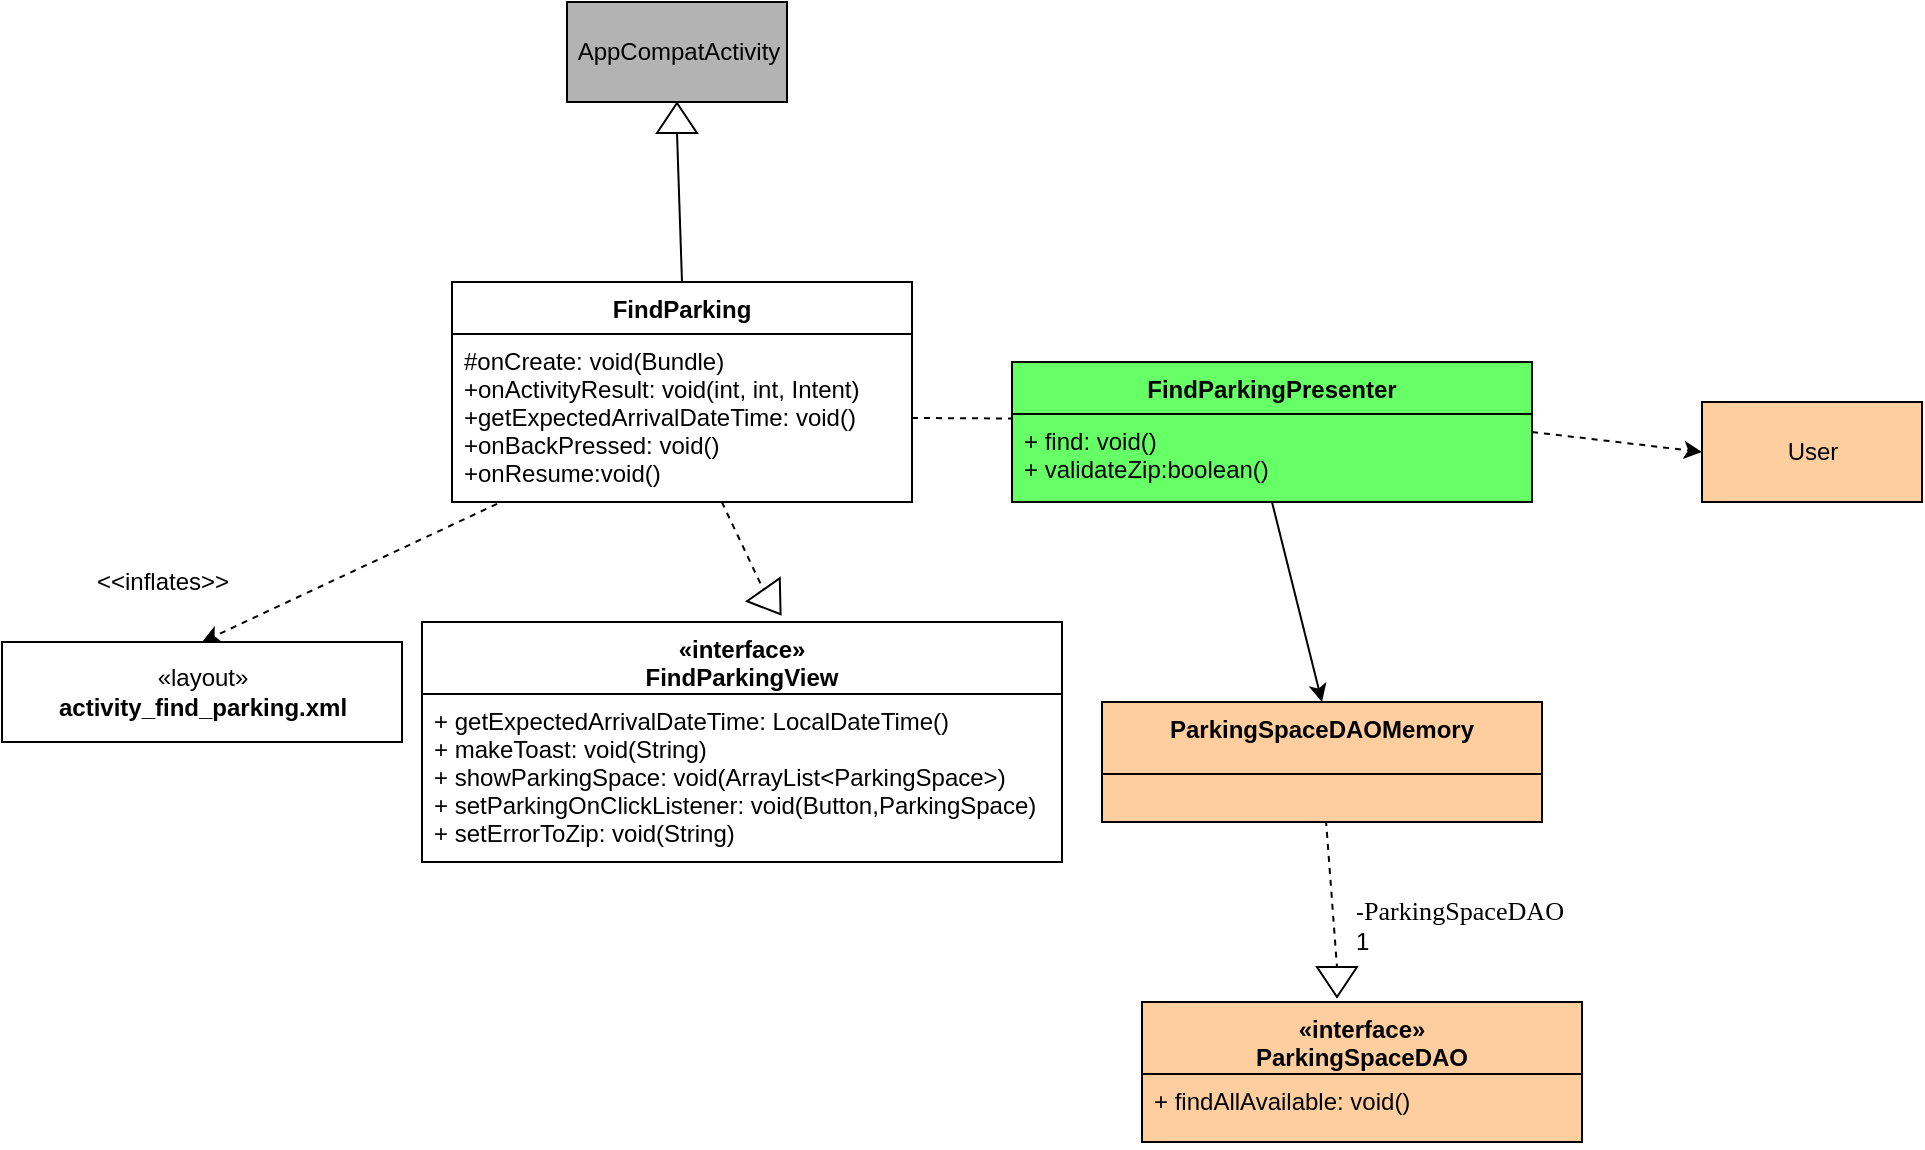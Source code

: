 <mxfile version="13.0.3" type="device"><diagram id="t9QkyTuk9QILZ_blIMee" name="Page-1"><mxGraphModel dx="387" dy="678" grid="1" gridSize="10" guides="1" tooltips="1" connect="1" arrows="1" fold="1" page="1" pageScale="1" pageWidth="850" pageHeight="1100" math="0" shadow="0"><root><mxCell id="0"/><mxCell id="1" parent="0"/><mxCell id="jpfsLpK8PsV2l8nHtsHP-1" value="AppCompatActivity" style="html=1;fillColor=#B3B3B3;strokeColor=#000000;" vertex="1" parent="1"><mxGeometry x="432.5" y="660" width="110" height="50" as="geometry"/></mxCell><mxCell id="jpfsLpK8PsV2l8nHtsHP-2" value="" style="triangle;whiteSpace=wrap;html=1;strokeColor=#000000;fillColor=#FFFFFF;rotation=-90;" vertex="1" parent="1"><mxGeometry x="480" y="708" width="15" height="20" as="geometry"/></mxCell><mxCell id="jpfsLpK8PsV2l8nHtsHP-3" value="" style="endArrow=none;html=1;entryX=0;entryY=0.5;entryDx=0;entryDy=0;exitX=0.5;exitY=0;exitDx=0;exitDy=0;" edge="1" parent="1" source="jpfsLpK8PsV2l8nHtsHP-9" target="jpfsLpK8PsV2l8nHtsHP-2"><mxGeometry width="50" height="50" relative="1" as="geometry"><mxPoint x="487.5" y="810" as="sourcePoint"/><mxPoint x="522.5" y="760" as="targetPoint"/></mxGeometry></mxCell><mxCell id="jpfsLpK8PsV2l8nHtsHP-4" value="" style="endArrow=classic;html=1;exitX=0.098;exitY=1.011;exitDx=0;exitDy=0;exitPerimeter=0;dashed=1;entryX=0.5;entryY=0;entryDx=0;entryDy=0;" edge="1" parent="1" source="jpfsLpK8PsV2l8nHtsHP-10" target="jpfsLpK8PsV2l8nHtsHP-5"><mxGeometry width="50" height="50" relative="1" as="geometry"><mxPoint x="412.5" y="980" as="sourcePoint"/><mxPoint x="382.5" y="970" as="targetPoint"/></mxGeometry></mxCell><mxCell id="jpfsLpK8PsV2l8nHtsHP-5" value="«layout»&lt;br&gt;&lt;b&gt;activity_find_parking.xml&lt;/b&gt;" style="html=1;strokeColor=#000000;fillColor=#FFFFFF;" vertex="1" parent="1"><mxGeometry x="150" y="980" width="200" height="50" as="geometry"/></mxCell><mxCell id="jpfsLpK8PsV2l8nHtsHP-6" value="" style="triangle;whiteSpace=wrap;html=1;strokeColor=#000000;fillColor=#FFFFFF;rotation=55;" vertex="1" parent="1"><mxGeometry x="527.5" y="950" width="15" height="20" as="geometry"/></mxCell><mxCell id="jpfsLpK8PsV2l8nHtsHP-7" value="" style="endArrow=none;html=1;entryX=0;entryY=0.5;entryDx=0;entryDy=0;dashed=1;" edge="1" parent="1" source="jpfsLpK8PsV2l8nHtsHP-10" target="jpfsLpK8PsV2l8nHtsHP-6"><mxGeometry width="50" height="50" relative="1" as="geometry"><mxPoint x="502.5" y="942.432" as="sourcePoint"/><mxPoint x="532.5" y="950" as="targetPoint"/></mxGeometry></mxCell><mxCell id="jpfsLpK8PsV2l8nHtsHP-8" value="" style="endArrow=classic;html=1;exitX=1;exitY=0.5;exitDx=0;exitDy=0;dashed=1;entryX=0.004;entryY=0.863;entryDx=0;entryDy=0;entryPerimeter=0;" edge="1" parent="1" source="jpfsLpK8PsV2l8nHtsHP-10"><mxGeometry width="50" height="50" relative="1" as="geometry"><mxPoint x="665.68" y="860.004" as="sourcePoint"/><mxPoint x="693.14" y="868.438" as="targetPoint"/></mxGeometry></mxCell><mxCell id="jpfsLpK8PsV2l8nHtsHP-9" value="FindParking" style="swimlane;fontStyle=1;align=center;verticalAlign=top;childLayout=stackLayout;horizontal=1;startSize=26;horizontalStack=0;resizeParent=1;resizeParentMax=0;resizeLast=0;collapsible=1;marginBottom=0;strokeColor=#000000;fillColor=#FFFFFF;" vertex="1" parent="1"><mxGeometry x="375" y="800" width="230" height="110" as="geometry"/></mxCell><mxCell id="jpfsLpK8PsV2l8nHtsHP-10" value="#onCreate: void(Bundle)&#10;+onActivityResult: void(int, int, Intent)&#10;+getExpectedArrivalDateTime: void()&#10;+onBackPressed: void()&#10;+onResume:void()" style="text;strokeColor=none;fillColor=none;align=left;verticalAlign=top;spacingLeft=4;spacingRight=4;overflow=hidden;rotatable=0;points=[[0,0.5],[1,0.5]];portConstraint=eastwest;" vertex="1" parent="jpfsLpK8PsV2l8nHtsHP-9"><mxGeometry y="26" width="230" height="84" as="geometry"/></mxCell><mxCell id="jpfsLpK8PsV2l8nHtsHP-12" value="" style="endArrow=classic;html=1;exitX=1;exitY=0.5;exitDx=0;exitDy=0;dashed=1;entryX=0;entryY=0.5;entryDx=0;entryDy=0;" edge="1" parent="1" source="jpfsLpK8PsV2l8nHtsHP-18" target="jpfsLpK8PsV2l8nHtsHP-13"><mxGeometry width="50" height="50" relative="1" as="geometry"><mxPoint x="882.5" y="852.28" as="sourcePoint"/><mxPoint x="952.5" y="830" as="targetPoint"/></mxGeometry></mxCell><mxCell id="jpfsLpK8PsV2l8nHtsHP-13" value="User" style="html=1;strokeColor=#000000;fillColor=#FFCE9F;gradientColor=none;" vertex="1" parent="1"><mxGeometry x="1000" y="860" width="110" height="50" as="geometry"/></mxCell><mxCell id="jpfsLpK8PsV2l8nHtsHP-14" value="" style="triangle;whiteSpace=wrap;html=1;strokeColor=#000000;fillColor=#FFFFFF;rotation=90;" vertex="1" parent="1"><mxGeometry x="810" y="1140" width="15" height="20" as="geometry"/></mxCell><mxCell id="jpfsLpK8PsV2l8nHtsHP-16" value="&amp;lt;&amp;lt;inflates&amp;gt;&amp;gt;" style="text;html=1;align=center;verticalAlign=middle;resizable=0;points=[];autosize=1;" vertex="1" parent="1"><mxGeometry x="190" y="940" width="80" height="20" as="geometry"/></mxCell><mxCell id="jpfsLpK8PsV2l8nHtsHP-18" value="FindParkingPresenter" style="swimlane;fontStyle=1;align=center;verticalAlign=top;childLayout=stackLayout;horizontal=1;startSize=26;horizontalStack=0;resizeParent=1;resizeParentMax=0;resizeLast=0;collapsible=1;marginBottom=0;strokeColor=#000000;fillColor=#66FF66;gradientColor=none;" vertex="1" parent="1"><mxGeometry x="655" y="840" width="260" height="70" as="geometry"/></mxCell><mxCell id="jpfsLpK8PsV2l8nHtsHP-19" value="+ find: void()&#10;+ validateZip:boolean()" style="text;strokeColor=#000000;fillColor=#66FF66;align=left;verticalAlign=top;spacingLeft=4;spacingRight=4;overflow=hidden;rotatable=0;points=[[0,0.5],[1,0.5]];portConstraint=eastwest;gradientColor=none;" vertex="1" parent="jpfsLpK8PsV2l8nHtsHP-18"><mxGeometry y="26" width="260" height="44" as="geometry"/></mxCell><mxCell id="jpfsLpK8PsV2l8nHtsHP-24" value="«interface»&#10;FindParkingView&#10;" style="swimlane;fontStyle=1;align=center;verticalAlign=top;childLayout=stackLayout;horizontal=1;startSize=36;horizontalStack=0;resizeParent=1;resizeParentMax=0;resizeLast=0;collapsible=1;marginBottom=0;" vertex="1" parent="1"><mxGeometry x="360" y="970" width="320" height="120" as="geometry"><mxRectangle x="360" y="590" width="120" height="70" as="alternateBounds"/></mxGeometry></mxCell><mxCell id="jpfsLpK8PsV2l8nHtsHP-25" value="+ getExpectedArrivalDateTime: LocalDateTime()&#10;+ makeToast: void(String)&#10;+ showParkingSpace: void(ArrayList&lt;ParkingSpace&gt;)&#10;+ setParkingOnClickListener: void(Button,ParkingSpace)&#10;+ setErrorToZip: void(String)&#10;" style="text;align=left;verticalAlign=top;spacingLeft=4;spacingRight=4;overflow=hidden;rotatable=0;points=[[0,0.5],[1,0.5]];portConstraint=eastwest;" vertex="1" parent="jpfsLpK8PsV2l8nHtsHP-24"><mxGeometry y="36" width="320" height="84" as="geometry"/></mxCell><mxCell id="jpfsLpK8PsV2l8nHtsHP-26" value="" style="endArrow=classic;html=1;entryX=0.5;entryY=0;entryDx=0;entryDy=0;exitX=0.5;exitY=1;exitDx=0;exitDy=0;" edge="1" parent="1" target="jpfsLpK8PsV2l8nHtsHP-29" source="jpfsLpK8PsV2l8nHtsHP-18"><mxGeometry width="50" height="50" relative="1" as="geometry"><mxPoint x="870" y="910" as="sourcePoint"/><mxPoint x="832.5" y="1145.26" as="targetPoint"/></mxGeometry></mxCell><mxCell id="jpfsLpK8PsV2l8nHtsHP-27" value="" style="endArrow=none;html=1;dashed=1;exitX=0.509;exitY=0.958;exitDx=0;exitDy=0;exitPerimeter=0;entryX=0;entryY=0.5;entryDx=0;entryDy=0;" edge="1" parent="1" source="jpfsLpK8PsV2l8nHtsHP-30" target="jpfsLpK8PsV2l8nHtsHP-14"><mxGeometry width="50" height="50" relative="1" as="geometry"><mxPoint x="824.064" y="1295.26" as="sourcePoint"/><mxPoint x="830" y="1150" as="targetPoint"/></mxGeometry></mxCell><mxCell id="jpfsLpK8PsV2l8nHtsHP-28" value="-&lt;span style=&quot;font-family: &amp;#34;consolas&amp;#34; ; font-size: 9.8pt&quot;&gt;ParkingSpaceDAO&lt;/span&gt;&lt;br&gt;1" style="text;html=1;" vertex="1" parent="1"><mxGeometry x="825" y="1100" width="50" height="30" as="geometry"/></mxCell><mxCell id="jpfsLpK8PsV2l8nHtsHP-29" value="ParkingSpaceDAOMemory&#10;" style="swimlane;fontStyle=1;align=center;verticalAlign=top;childLayout=stackLayout;horizontal=1;startSize=36;horizontalStack=0;resizeParent=1;resizeParentMax=0;resizeLast=0;collapsible=1;marginBottom=0;strokeColor=#000000;fillColor=#FFCE9F;gradientColor=none;" vertex="1" parent="1"><mxGeometry x="700" y="1010" width="220" height="60" as="geometry"><mxRectangle x="360" y="590" width="120" height="70" as="alternateBounds"/></mxGeometry></mxCell><mxCell id="jpfsLpK8PsV2l8nHtsHP-30" value="" style="text;strokeColor=#000000;fillColor=#FFCE9F;align=left;verticalAlign=top;spacingLeft=4;spacingRight=4;overflow=hidden;rotatable=0;points=[[0,0.5],[1,0.5]];portConstraint=eastwest;" vertex="1" parent="jpfsLpK8PsV2l8nHtsHP-29"><mxGeometry y="36" width="220" height="24" as="geometry"/></mxCell><mxCell id="jpfsLpK8PsV2l8nHtsHP-31" value="«interface»&#10;ParkingSpaceDAO&#10;" style="swimlane;fontStyle=1;align=center;verticalAlign=top;childLayout=stackLayout;horizontal=1;startSize=36;horizontalStack=0;resizeParent=1;resizeParentMax=0;resizeLast=0;collapsible=1;marginBottom=0;strokeColor=#000000;fillColor=#FFCE9F;gradientColor=none;" vertex="1" parent="1"><mxGeometry x="720" y="1160" width="220" height="70" as="geometry"><mxRectangle x="360" y="590" width="120" height="70" as="alternateBounds"/></mxGeometry></mxCell><mxCell id="jpfsLpK8PsV2l8nHtsHP-32" value="+ findAllAvailable: void()&#10;" style="text;strokeColor=#000000;fillColor=#FFCE9F;align=left;verticalAlign=top;spacingLeft=4;spacingRight=4;overflow=hidden;rotatable=0;points=[[0,0.5],[1,0.5]];portConstraint=eastwest;" vertex="1" parent="jpfsLpK8PsV2l8nHtsHP-31"><mxGeometry y="36" width="220" height="34" as="geometry"/></mxCell></root></mxGraphModel></diagram></mxfile>